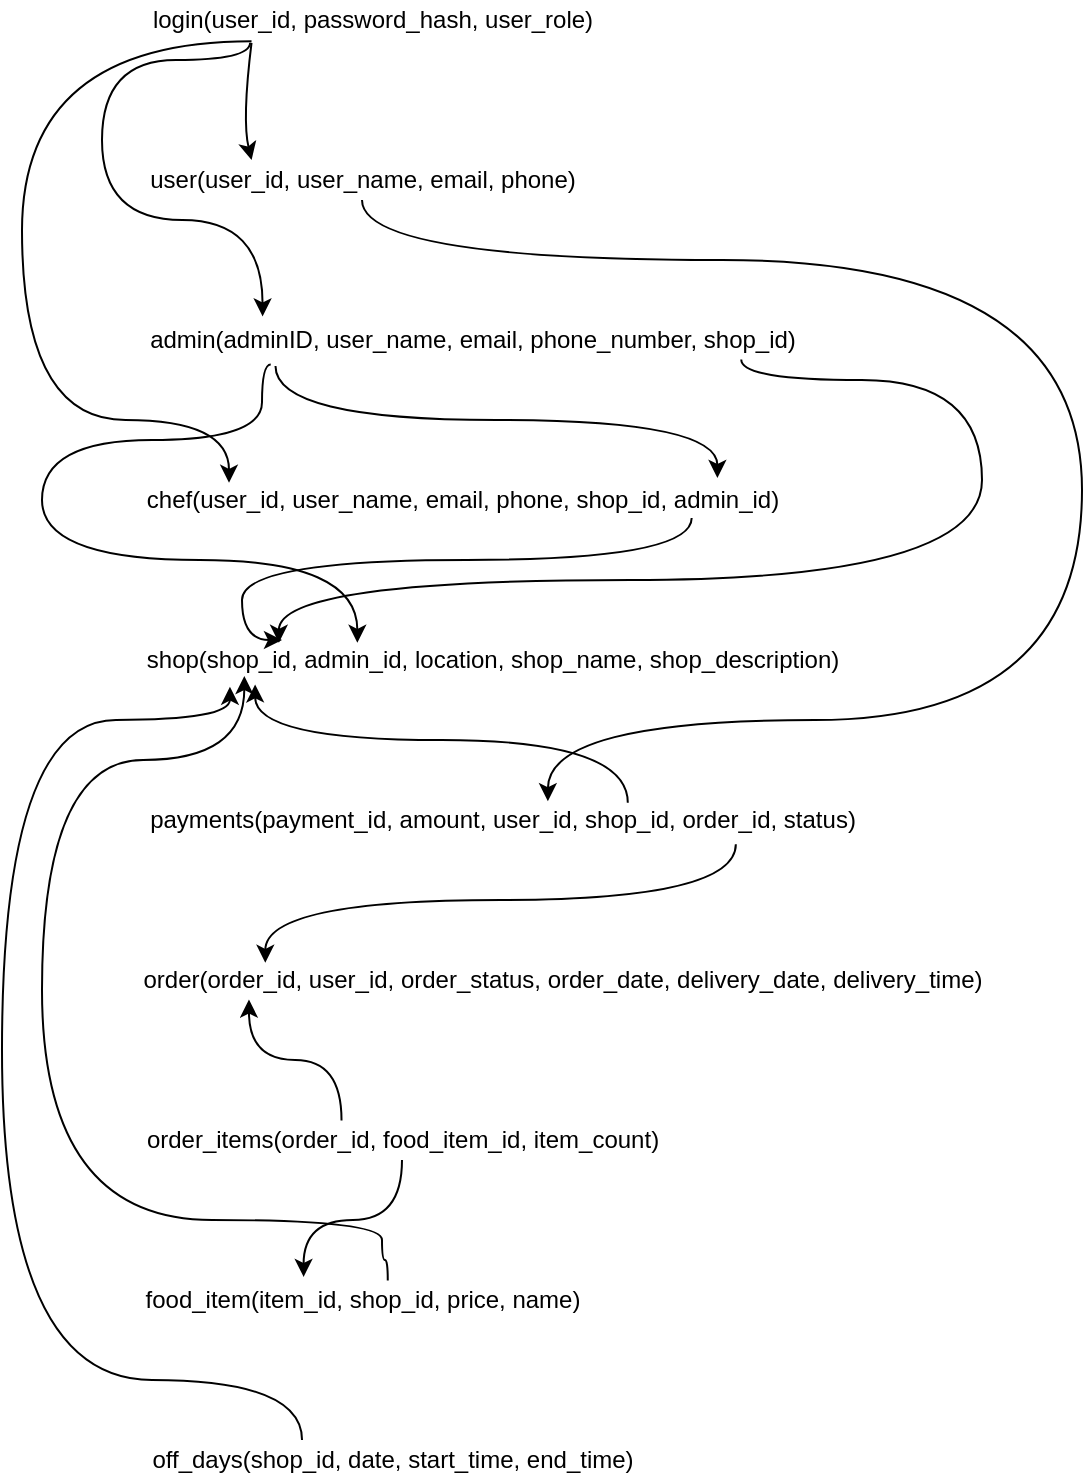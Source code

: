 <mxfile version="17.2.2" type="device"><diagram id="zKsTZ806NTmefhPWMO0J" name="Page-1"><mxGraphModel dx="1887" dy="1045" grid="1" gridSize="10" guides="1" tooltips="1" connect="1" arrows="1" fold="1" page="1" pageScale="1" pageWidth="1200" pageHeight="1600" math="0" shadow="0"><root><mxCell id="0"/><mxCell id="1" parent="0"/><mxCell id="AwVqOyXwGgjw-HaxteJv-20" style="edgeStyle=orthogonalEdgeStyle;curved=1;rounded=0;orthogonalLoop=1;jettySize=auto;html=1;entryX=0.562;entryY=0.03;entryDx=0;entryDy=0;entryPerimeter=0;" edge="1" parent="1" source="AwVqOyXwGgjw-HaxteJv-1" target="AwVqOyXwGgjw-HaxteJv-4"><mxGeometry relative="1" as="geometry"><Array as="points"><mxPoint x="510" y="190"/><mxPoint x="870" y="190"/><mxPoint x="870" y="420"/><mxPoint x="603" y="420"/></Array></mxGeometry></mxCell><mxCell id="AwVqOyXwGgjw-HaxteJv-1" value="user(user_id, user_name, email, phone)" style="text;html=1;align=center;verticalAlign=middle;resizable=0;points=[];autosize=1;strokeColor=none;fillColor=none;" vertex="1" parent="1"><mxGeometry x="395" y="140" width="230" height="20" as="geometry"/></mxCell><mxCell id="AwVqOyXwGgjw-HaxteJv-13" style="edgeStyle=orthogonalEdgeStyle;rounded=0;orthogonalLoop=1;jettySize=auto;html=1;entryX=0.887;entryY=-0.05;entryDx=0;entryDy=0;entryPerimeter=0;curved=1;exitX=0.211;exitY=1.15;exitDx=0;exitDy=0;exitPerimeter=0;" edge="1" parent="1" source="AwVqOyXwGgjw-HaxteJv-2" target="AwVqOyXwGgjw-HaxteJv-12"><mxGeometry relative="1" as="geometry"/></mxCell><mxCell id="AwVqOyXwGgjw-HaxteJv-16" style="edgeStyle=orthogonalEdgeStyle;curved=1;rounded=0;orthogonalLoop=1;jettySize=auto;html=1;exitX=0.896;exitY=0.99;exitDx=0;exitDy=0;exitPerimeter=0;entryX=0.204;entryY=0.07;entryDx=0;entryDy=0;entryPerimeter=0;" edge="1" parent="1" source="AwVqOyXwGgjw-HaxteJv-2" target="AwVqOyXwGgjw-HaxteJv-3"><mxGeometry relative="1" as="geometry"><mxPoint x="480" y="350" as="targetPoint"/><Array as="points"><mxPoint x="700" y="250"/><mxPoint x="820" y="250"/><mxPoint x="820" y="350"/><mxPoint x="468" y="350"/></Array></mxGeometry></mxCell><mxCell id="AwVqOyXwGgjw-HaxteJv-17" style="edgeStyle=orthogonalEdgeStyle;curved=1;rounded=0;orthogonalLoop=1;jettySize=auto;html=1;entryX=0.313;entryY=0.07;entryDx=0;entryDy=0;entryPerimeter=0;exitX=0.204;exitY=1.11;exitDx=0;exitDy=0;exitPerimeter=0;" edge="1" parent="1" source="AwVqOyXwGgjw-HaxteJv-2" target="AwVqOyXwGgjw-HaxteJv-3"><mxGeometry relative="1" as="geometry"><Array as="points"><mxPoint x="460" y="242"/><mxPoint x="460" y="280"/><mxPoint x="350" y="280"/><mxPoint x="350" y="340"/><mxPoint x="508" y="340"/></Array></mxGeometry></mxCell><mxCell id="AwVqOyXwGgjw-HaxteJv-2" value="admin(adminID, user_name, email, phone_number, shop_id)" style="text;html=1;align=center;verticalAlign=middle;resizable=0;points=[];autosize=1;strokeColor=none;fillColor=none;" vertex="1" parent="1"><mxGeometry x="395" y="220" width="340" height="20" as="geometry"/></mxCell><mxCell id="AwVqOyXwGgjw-HaxteJv-3" value="shop(shop_id, admin_id, location, shop_name, shop_description)" style="text;html=1;align=center;verticalAlign=middle;resizable=0;points=[];autosize=1;strokeColor=none;fillColor=none;" vertex="1" parent="1"><mxGeometry x="395" y="380" width="360" height="20" as="geometry"/></mxCell><mxCell id="AwVqOyXwGgjw-HaxteJv-19" style="edgeStyle=orthogonalEdgeStyle;curved=1;rounded=0;orthogonalLoop=1;jettySize=auto;html=1;entryX=0.171;entryY=1.11;entryDx=0;entryDy=0;entryPerimeter=0;exitX=0.67;exitY=0.07;exitDx=0;exitDy=0;exitPerimeter=0;" edge="1" parent="1" source="AwVqOyXwGgjw-HaxteJv-4" target="AwVqOyXwGgjw-HaxteJv-3"><mxGeometry relative="1" as="geometry"/></mxCell><mxCell id="AwVqOyXwGgjw-HaxteJv-21" style="edgeStyle=orthogonalEdgeStyle;curved=1;rounded=0;orthogonalLoop=1;jettySize=auto;html=1;entryX=0.155;entryY=0.07;entryDx=0;entryDy=0;entryPerimeter=0;exitX=0.816;exitY=1.107;exitDx=0;exitDy=0;exitPerimeter=0;" edge="1" parent="1" source="AwVqOyXwGgjw-HaxteJv-4" target="AwVqOyXwGgjw-HaxteJv-5"><mxGeometry relative="1" as="geometry"/></mxCell><mxCell id="AwVqOyXwGgjw-HaxteJv-4" value="payments(payment_id, amount, user_id, shop_id, order_id, status)" style="text;html=1;align=center;verticalAlign=middle;resizable=0;points=[];autosize=1;strokeColor=none;fillColor=none;" vertex="1" parent="1"><mxGeometry x="395" y="460" width="370" height="20" as="geometry"/></mxCell><mxCell id="AwVqOyXwGgjw-HaxteJv-5" value="order(order_id, user_id, order_status, order_date, delivery_date, delivery_time)" style="text;html=1;align=center;verticalAlign=middle;resizable=0;points=[];autosize=1;strokeColor=none;fillColor=none;" vertex="1" parent="1"><mxGeometry x="395" y="540" width="430" height="20" as="geometry"/></mxCell><mxCell id="AwVqOyXwGgjw-HaxteJv-22" style="edgeStyle=orthogonalEdgeStyle;curved=1;rounded=0;orthogonalLoop=1;jettySize=auto;html=1;entryX=0.136;entryY=0.989;entryDx=0;entryDy=0;entryPerimeter=0;exitX=0.388;exitY=0.011;exitDx=0;exitDy=0;exitPerimeter=0;" edge="1" parent="1" source="AwVqOyXwGgjw-HaxteJv-6" target="AwVqOyXwGgjw-HaxteJv-5"><mxGeometry relative="1" as="geometry"/></mxCell><mxCell id="AwVqOyXwGgjw-HaxteJv-23" style="edgeStyle=orthogonalEdgeStyle;curved=1;rounded=0;orthogonalLoop=1;jettySize=auto;html=1;entryX=0.373;entryY=-0.078;entryDx=0;entryDy=0;entryPerimeter=0;" edge="1" parent="1" source="AwVqOyXwGgjw-HaxteJv-6" target="AwVqOyXwGgjw-HaxteJv-7"><mxGeometry relative="1" as="geometry"/></mxCell><mxCell id="AwVqOyXwGgjw-HaxteJv-6" value="order_items(order_id, food_item_id, item_count)" style="text;html=1;align=center;verticalAlign=middle;resizable=0;points=[];autosize=1;strokeColor=none;fillColor=none;" vertex="1" parent="1"><mxGeometry x="395" y="620" width="270" height="20" as="geometry"/></mxCell><mxCell id="AwVqOyXwGgjw-HaxteJv-24" style="edgeStyle=orthogonalEdgeStyle;curved=1;rounded=0;orthogonalLoop=1;jettySize=auto;html=1;entryX=0.156;entryY=0.9;entryDx=0;entryDy=0;entryPerimeter=0;exitX=0.556;exitY=0.011;exitDx=0;exitDy=0;exitPerimeter=0;" edge="1" parent="1" source="AwVqOyXwGgjw-HaxteJv-7" target="AwVqOyXwGgjw-HaxteJv-3"><mxGeometry relative="1" as="geometry"><mxPoint x="480" y="690" as="sourcePoint"/><Array as="points"><mxPoint x="523" y="690"/><mxPoint x="520" y="690"/><mxPoint x="520" y="670"/><mxPoint x="350" y="670"/><mxPoint x="350" y="440"/><mxPoint x="451" y="440"/></Array></mxGeometry></mxCell><mxCell id="AwVqOyXwGgjw-HaxteJv-7" value="food_item(item_id, shop_id, price, name)" style="text;html=1;align=center;verticalAlign=middle;resizable=0;points=[];autosize=1;strokeColor=none;fillColor=none;" vertex="1" parent="1"><mxGeometry x="395" y="700" width="230" height="20" as="geometry"/></mxCell><mxCell id="AwVqOyXwGgjw-HaxteJv-25" style="edgeStyle=orthogonalEdgeStyle;curved=1;rounded=0;orthogonalLoop=1;jettySize=auto;html=1;exitX=0.327;exitY=0;exitDx=0;exitDy=0;exitPerimeter=0;entryX=0.136;entryY=1.167;entryDx=0;entryDy=0;entryPerimeter=0;" edge="1" parent="1" source="AwVqOyXwGgjw-HaxteJv-8" target="AwVqOyXwGgjw-HaxteJv-3"><mxGeometry relative="1" as="geometry"><mxPoint x="340" y="530" as="targetPoint"/><Array as="points"><mxPoint x="480" y="750"/><mxPoint x="330" y="750"/><mxPoint x="330" y="420"/><mxPoint x="444" y="420"/></Array></mxGeometry></mxCell><mxCell id="AwVqOyXwGgjw-HaxteJv-8" value="off_days(shop_id, date, start_time, end_time)" style="text;html=1;align=center;verticalAlign=middle;resizable=0;points=[];autosize=1;strokeColor=none;fillColor=none;" vertex="1" parent="1"><mxGeometry x="395" y="780" width="260" height="20" as="geometry"/></mxCell><mxCell id="AwVqOyXwGgjw-HaxteJv-14" style="edgeStyle=orthogonalEdgeStyle;curved=1;rounded=0;orthogonalLoop=1;jettySize=auto;html=1;entryX=0.147;entryY=0.07;entryDx=0;entryDy=0;entryPerimeter=0;exitX=0.249;exitY=1.03;exitDx=0;exitDy=0;exitPerimeter=0;" edge="1" parent="1" source="AwVqOyXwGgjw-HaxteJv-9" target="AwVqOyXwGgjw-HaxteJv-12"><mxGeometry relative="1" as="geometry"><Array as="points"><mxPoint x="340" y="81"/><mxPoint x="340" y="270"/><mxPoint x="444" y="270"/></Array></mxGeometry></mxCell><mxCell id="AwVqOyXwGgjw-HaxteJv-15" style="edgeStyle=orthogonalEdgeStyle;curved=1;rounded=0;orthogonalLoop=1;jettySize=auto;html=1;entryX=0.192;entryY=-0.09;entryDx=0;entryDy=0;entryPerimeter=0;exitX=0.246;exitY=1.07;exitDx=0;exitDy=0;exitPerimeter=0;" edge="1" parent="1" source="AwVqOyXwGgjw-HaxteJv-9" target="AwVqOyXwGgjw-HaxteJv-2"><mxGeometry relative="1" as="geometry"><mxPoint x="515" y="100" as="sourcePoint"/><Array as="points"><mxPoint x="454" y="90"/><mxPoint x="380" y="90"/><mxPoint x="380" y="170"/><mxPoint x="460" y="170"/></Array></mxGeometry></mxCell><mxCell id="AwVqOyXwGgjw-HaxteJv-9" value="login(user_id, password_hash, user_role)" style="text;html=1;align=center;verticalAlign=middle;resizable=0;points=[];autosize=1;strokeColor=none;fillColor=none;" vertex="1" parent="1"><mxGeometry x="395" y="60" width="240" height="20" as="geometry"/></mxCell><mxCell id="AwVqOyXwGgjw-HaxteJv-10" value="" style="curved=1;endArrow=classic;html=1;rounded=0;exitX=0.249;exitY=1.07;exitDx=0;exitDy=0;exitPerimeter=0;entryX=0.26;entryY=0;entryDx=0;entryDy=0;entryPerimeter=0;" edge="1" parent="1" source="AwVqOyXwGgjw-HaxteJv-9" target="AwVqOyXwGgjw-HaxteJv-1"><mxGeometry width="50" height="50" relative="1" as="geometry"><mxPoint x="650" y="130" as="sourcePoint"/><mxPoint x="700" y="80" as="targetPoint"/><Array as="points"><mxPoint x="450" y="120"/></Array></mxGeometry></mxCell><mxCell id="AwVqOyXwGgjw-HaxteJv-18" style="edgeStyle=orthogonalEdgeStyle;curved=1;rounded=0;orthogonalLoop=1;jettySize=auto;html=1;exitX=0.848;exitY=0.95;exitDx=0;exitDy=0;exitPerimeter=0;" edge="1" parent="1" source="AwVqOyXwGgjw-HaxteJv-12"><mxGeometry relative="1" as="geometry"><mxPoint x="470" y="380" as="targetPoint"/><Array as="points"><mxPoint x="675" y="340"/><mxPoint x="450" y="340"/><mxPoint x="450" y="380"/></Array></mxGeometry></mxCell><mxCell id="AwVqOyXwGgjw-HaxteJv-12" value="chef(user_id, user_name, email, phone, shop_id, admin_id)" style="text;html=1;align=center;verticalAlign=middle;resizable=0;points=[];autosize=1;strokeColor=none;fillColor=none;" vertex="1" parent="1"><mxGeometry x="395" y="300" width="330" height="20" as="geometry"/></mxCell></root></mxGraphModel></diagram></mxfile>